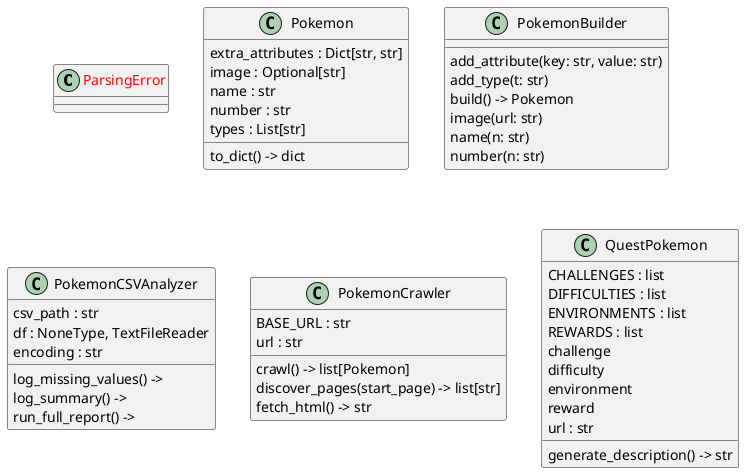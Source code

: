 @startuml classes_pokemon_project
set namespaceSeparator none
class "<color:red>ParsingError</color>" as services.pokemon_crawler.ParsingError {
}
class "Pokemon" as models.pokemon.Pokemon {
  extra_attributes : Dict[str, str]
  image : Optional[str]
  name : str
  number : str
  types : List[str]
  to_dict() -> dict
}
class "PokemonBuilder" as models.pokemon_builder.PokemonBuilder {
  add_attribute(key: str, value: str)
  add_type(t: str)
  build() -> Pokemon
  image(url: str)
  name(n: str)
  number(n: str)
}
class "PokemonCSVAnalyzer" as services.csv_analyzer.PokemonCSVAnalyzer {
  csv_path : str
  df : NoneType, TextFileReader
  encoding : str
  log_missing_values() -> 
  log_summary() -> 
  run_full_report() -> 
}
class "PokemonCrawler" as services.pokemon_crawler.PokemonCrawler {
  BASE_URL : str
  url : str
  crawl() -> list[Pokemon]
  discover_pages(start_page) -> list[str]
  fetch_html() -> str
}
class "QuestPokemon" as services.quests.QuestPokemon {
  CHALLENGES : list
  DIFFICULTIES : list
  ENVIRONMENTS : list
  REWARDS : list
  challenge
  difficulty
  environment
  reward
  url : str
  generate_description() -> str
}
@enduml
